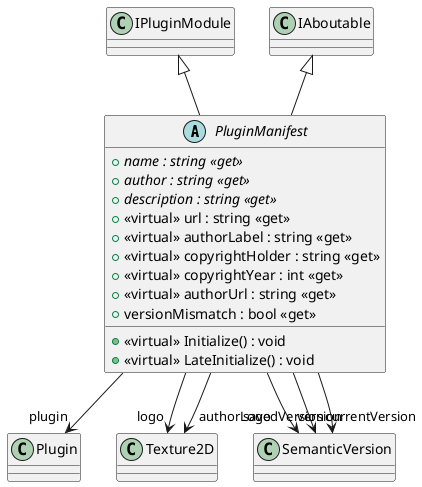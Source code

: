 @startuml
abstract class PluginManifest {
    + <<virtual>> Initialize() : void
    + <<virtual>> LateInitialize() : void
    + {abstract} name : string <<get>>
    + {abstract} author : string <<get>>
    + {abstract} description : string <<get>>
    + <<virtual>> url : string <<get>>
    + <<virtual>> authorLabel : string <<get>>
    + <<virtual>> copyrightHolder : string <<get>>
    + <<virtual>> copyrightYear : int <<get>>
    + <<virtual>> authorUrl : string <<get>>
    + versionMismatch : bool <<get>>
}
IPluginModule <|-- PluginManifest
IAboutable <|-- PluginManifest
PluginManifest --> "plugin" Plugin
PluginManifest --> "logo" Texture2D
PluginManifest --> "version" SemanticVersion
PluginManifest --> "authorLogo" Texture2D
PluginManifest --> "currentVersion" SemanticVersion
PluginManifest --> "savedVersion" SemanticVersion
@enduml
